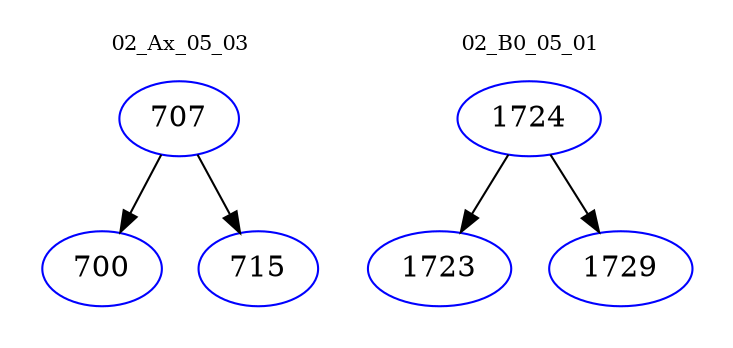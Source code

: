 digraph{
subgraph cluster_0 {
color = white
label = "02_Ax_05_03";
fontsize=10;
T0_707 [label="707", color="blue"]
T0_707 -> T0_700 [color="black"]
T0_700 [label="700", color="blue"]
T0_707 -> T0_715 [color="black"]
T0_715 [label="715", color="blue"]
}
subgraph cluster_1 {
color = white
label = "02_B0_05_01";
fontsize=10;
T1_1724 [label="1724", color="blue"]
T1_1724 -> T1_1723 [color="black"]
T1_1723 [label="1723", color="blue"]
T1_1724 -> T1_1729 [color="black"]
T1_1729 [label="1729", color="blue"]
}
}
